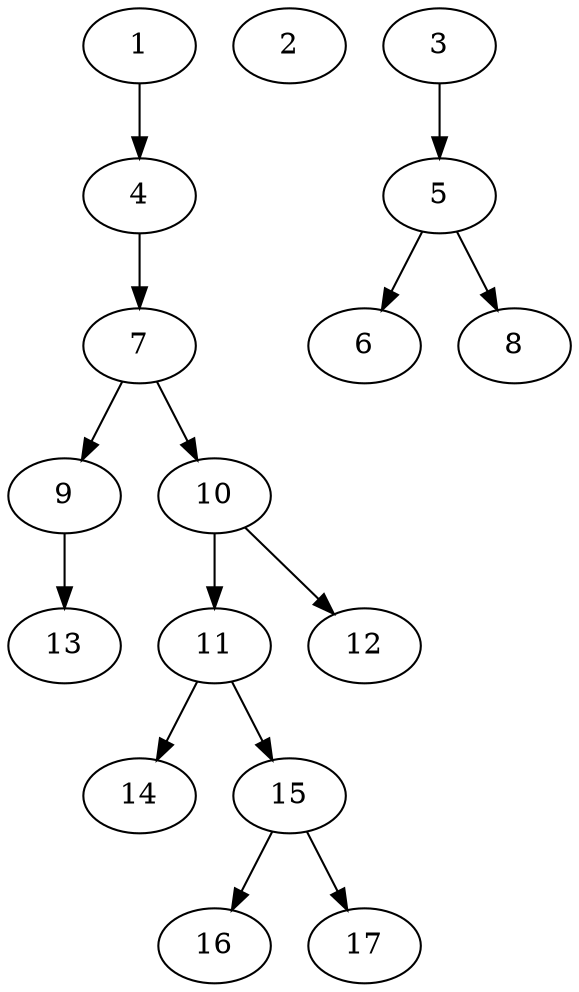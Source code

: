 // DAG (tier=1-easy, mode=data, n=17, ccr=0.309, fat=0.452, density=0.225, regular=0.729, jump=0.055, mindata=1048576, maxdata=8388608)
// DAG automatically generated by daggen at Sun Aug 24 16:33:33 2025
// /home/ermia/Project/Environments/daggen/bin/daggen --dot --ccr 0.309 --fat 0.452 --regular 0.729 --density 0.225 --jump 0.055 --mindata 1048576 --maxdata 8388608 -n 17 
digraph G {
  1 [size="873238423595227", alpha="0.17", expect_size="436619211797613"]
  1 -> 4 [size ="16277666004992"]
  2 [size="6469614538513725", alpha="0.06", expect_size="3234807269256862"]
  3 [size="484680802349680164864", alpha="0.07", expect_size="242340401174840082432"]
  3 -> 5 [size ="493621270806528"]
  4 [size="17471077956762730496", alpha="0.17", expect_size="8735538978381365248"]
  4 -> 7 [size ="53864560590848"]
  5 [size="215958530654151376896", alpha="0.06", expect_size="107979265327075688448"]
  5 -> 6 [size ="287963137179648"]
  5 -> 8 [size ="287963137179648"]
  6 [size="24414036722332991488", alpha="0.08", expect_size="12207018361166495744"]
  7 [size="5190023592659798", alpha="0.16", expect_size="2595011796329899"]
  7 -> 9 [size ="84030573772800"]
  7 -> 10 [size ="84030573772800"]
  8 [size="6541392200288171", alpha="0.13", expect_size="3270696100144085"]
  9 [size="552183468637950", alpha="0.04", expect_size="276091734318975"]
  9 -> 13 [size ="43607339827200"]
  10 [size="8564190549437841408", alpha="0.01", expect_size="4282095274718920704"]
  10 -> 11 [size ="33487356690432"]
  10 -> 12 [size ="33487356690432"]
  11 [size="83063500518328480", alpha="0.14", expect_size="41531750259164240"]
  11 -> 14 [size ="181070754480128"]
  11 -> 15 [size ="181070754480128"]
  12 [size="5835255227115088", alpha="0.00", expect_size="2917627613557544"]
  13 [size="8209156750180352000", alpha="0.08", expect_size="4104578375090176000"]
  14 [size="20923819417827016704", alpha="0.11", expect_size="10461909708913508352"]
  15 [size="309766031935682624", alpha="0.11", expect_size="154883015967841312"]
  15 -> 16 [size ="531649179680768"]
  15 -> 17 [size ="531649179680768"]
  16 [size="115843083417095024", alpha="0.12", expect_size="57921541708547512"]
  17 [size="25197874814415536128", alpha="0.08", expect_size="12598937407207768064"]
}